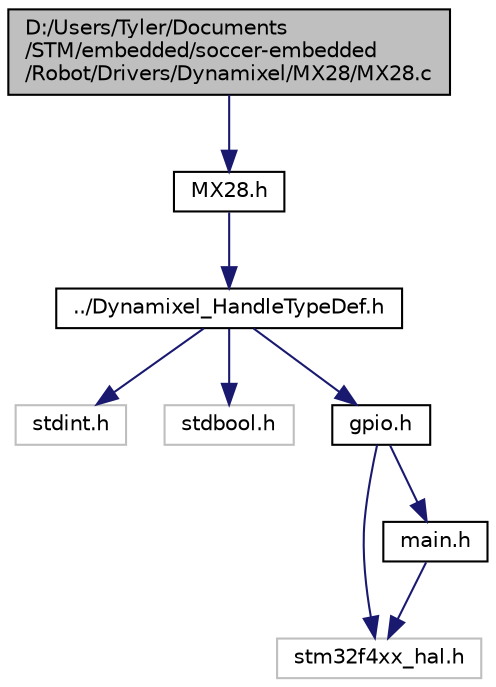 digraph "D:/Users/Tyler/Documents/STM/embedded/soccer-embedded/Robot/Drivers/Dynamixel/MX28/MX28.c"
{
  edge [fontname="Helvetica",fontsize="10",labelfontname="Helvetica",labelfontsize="10"];
  node [fontname="Helvetica",fontsize="10",shape=record];
  Node0 [label="D:/Users/Tyler/Documents\l/STM/embedded/soccer-embedded\l/Robot/Drivers/Dynamixel/MX28/MX28.c",height=0.2,width=0.4,color="black", fillcolor="grey75", style="filled", fontcolor="black"];
  Node0 -> Node1 [color="midnightblue",fontsize="10",style="solid",fontname="Helvetica"];
  Node1 [label="MX28.h",height=0.2,width=0.4,color="black", fillcolor="white", style="filled",URL="$_m_x28_8h.html",tooltip="This file provides interfaces for MX28-specific functions. "];
  Node1 -> Node2 [color="midnightblue",fontsize="10",style="solid",fontname="Helvetica"];
  Node2 [label="../Dynamixel_HandleTypeDef.h",height=0.2,width=0.4,color="black", fillcolor="white", style="filled",URL="$_dynamixel___handle_type_def_8h.html",tooltip="This file defines the data structure used by all Dynamixel actuators, as well as user-defined types i..."];
  Node2 -> Node3 [color="midnightblue",fontsize="10",style="solid",fontname="Helvetica"];
  Node3 [label="stdint.h",height=0.2,width=0.4,color="grey75", fillcolor="white", style="filled"];
  Node2 -> Node4 [color="midnightblue",fontsize="10",style="solid",fontname="Helvetica"];
  Node4 [label="stdbool.h",height=0.2,width=0.4,color="grey75", fillcolor="white", style="filled"];
  Node2 -> Node5 [color="midnightblue",fontsize="10",style="solid",fontname="Helvetica"];
  Node5 [label="gpio.h",height=0.2,width=0.4,color="black", fillcolor="white", style="filled",URL="$gpio_8h_source.html"];
  Node5 -> Node6 [color="midnightblue",fontsize="10",style="solid",fontname="Helvetica"];
  Node6 [label="stm32f4xx_hal.h",height=0.2,width=0.4,color="grey75", fillcolor="white", style="filled"];
  Node5 -> Node7 [color="midnightblue",fontsize="10",style="solid",fontname="Helvetica"];
  Node7 [label="main.h",height=0.2,width=0.4,color="black", fillcolor="white", style="filled",URL="$main_8h.html",tooltip=": Header for main.c file. This file contains the common defines of the application. "];
  Node7 -> Node6 [color="midnightblue",fontsize="10",style="solid",fontname="Helvetica"];
}
